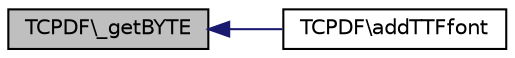 digraph G
{
  edge [fontname="Helvetica",fontsize="10",labelfontname="Helvetica",labelfontsize="10"];
  node [fontname="Helvetica",fontsize="10",shape=record];
  rankdir="LR";
  Node1 [label="TCPDF\\_getBYTE",height=0.2,width=0.4,color="black", fillcolor="grey75", style="filled" fontcolor="black"];
  Node1 -> Node2 [dir="back",color="midnightblue",fontsize="10",style="solid",fontname="Helvetica"];
  Node2 [label="TCPDF\\addTTFfont",height=0.2,width=0.4,color="black", fillcolor="white", style="filled",URL="$classTCPDF.html#a6dbd62a9d9d1bb54eed883ba0005ee6f",tooltip="Convert and add the selected TrueType or Type1 font to the fonts folder (that must be writeable)..."];
}
